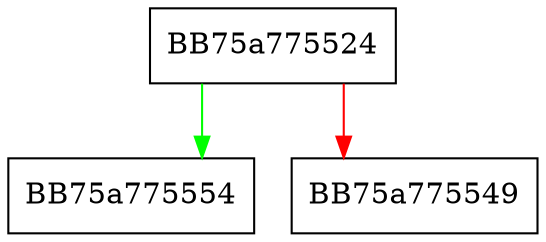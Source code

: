 digraph __acrt_AreFileApisANSI {
  node [shape="box"];
  graph [splines=ortho];
  BB75a775524 -> BB75a775554 [color="green"];
  BB75a775524 -> BB75a775549 [color="red"];
}